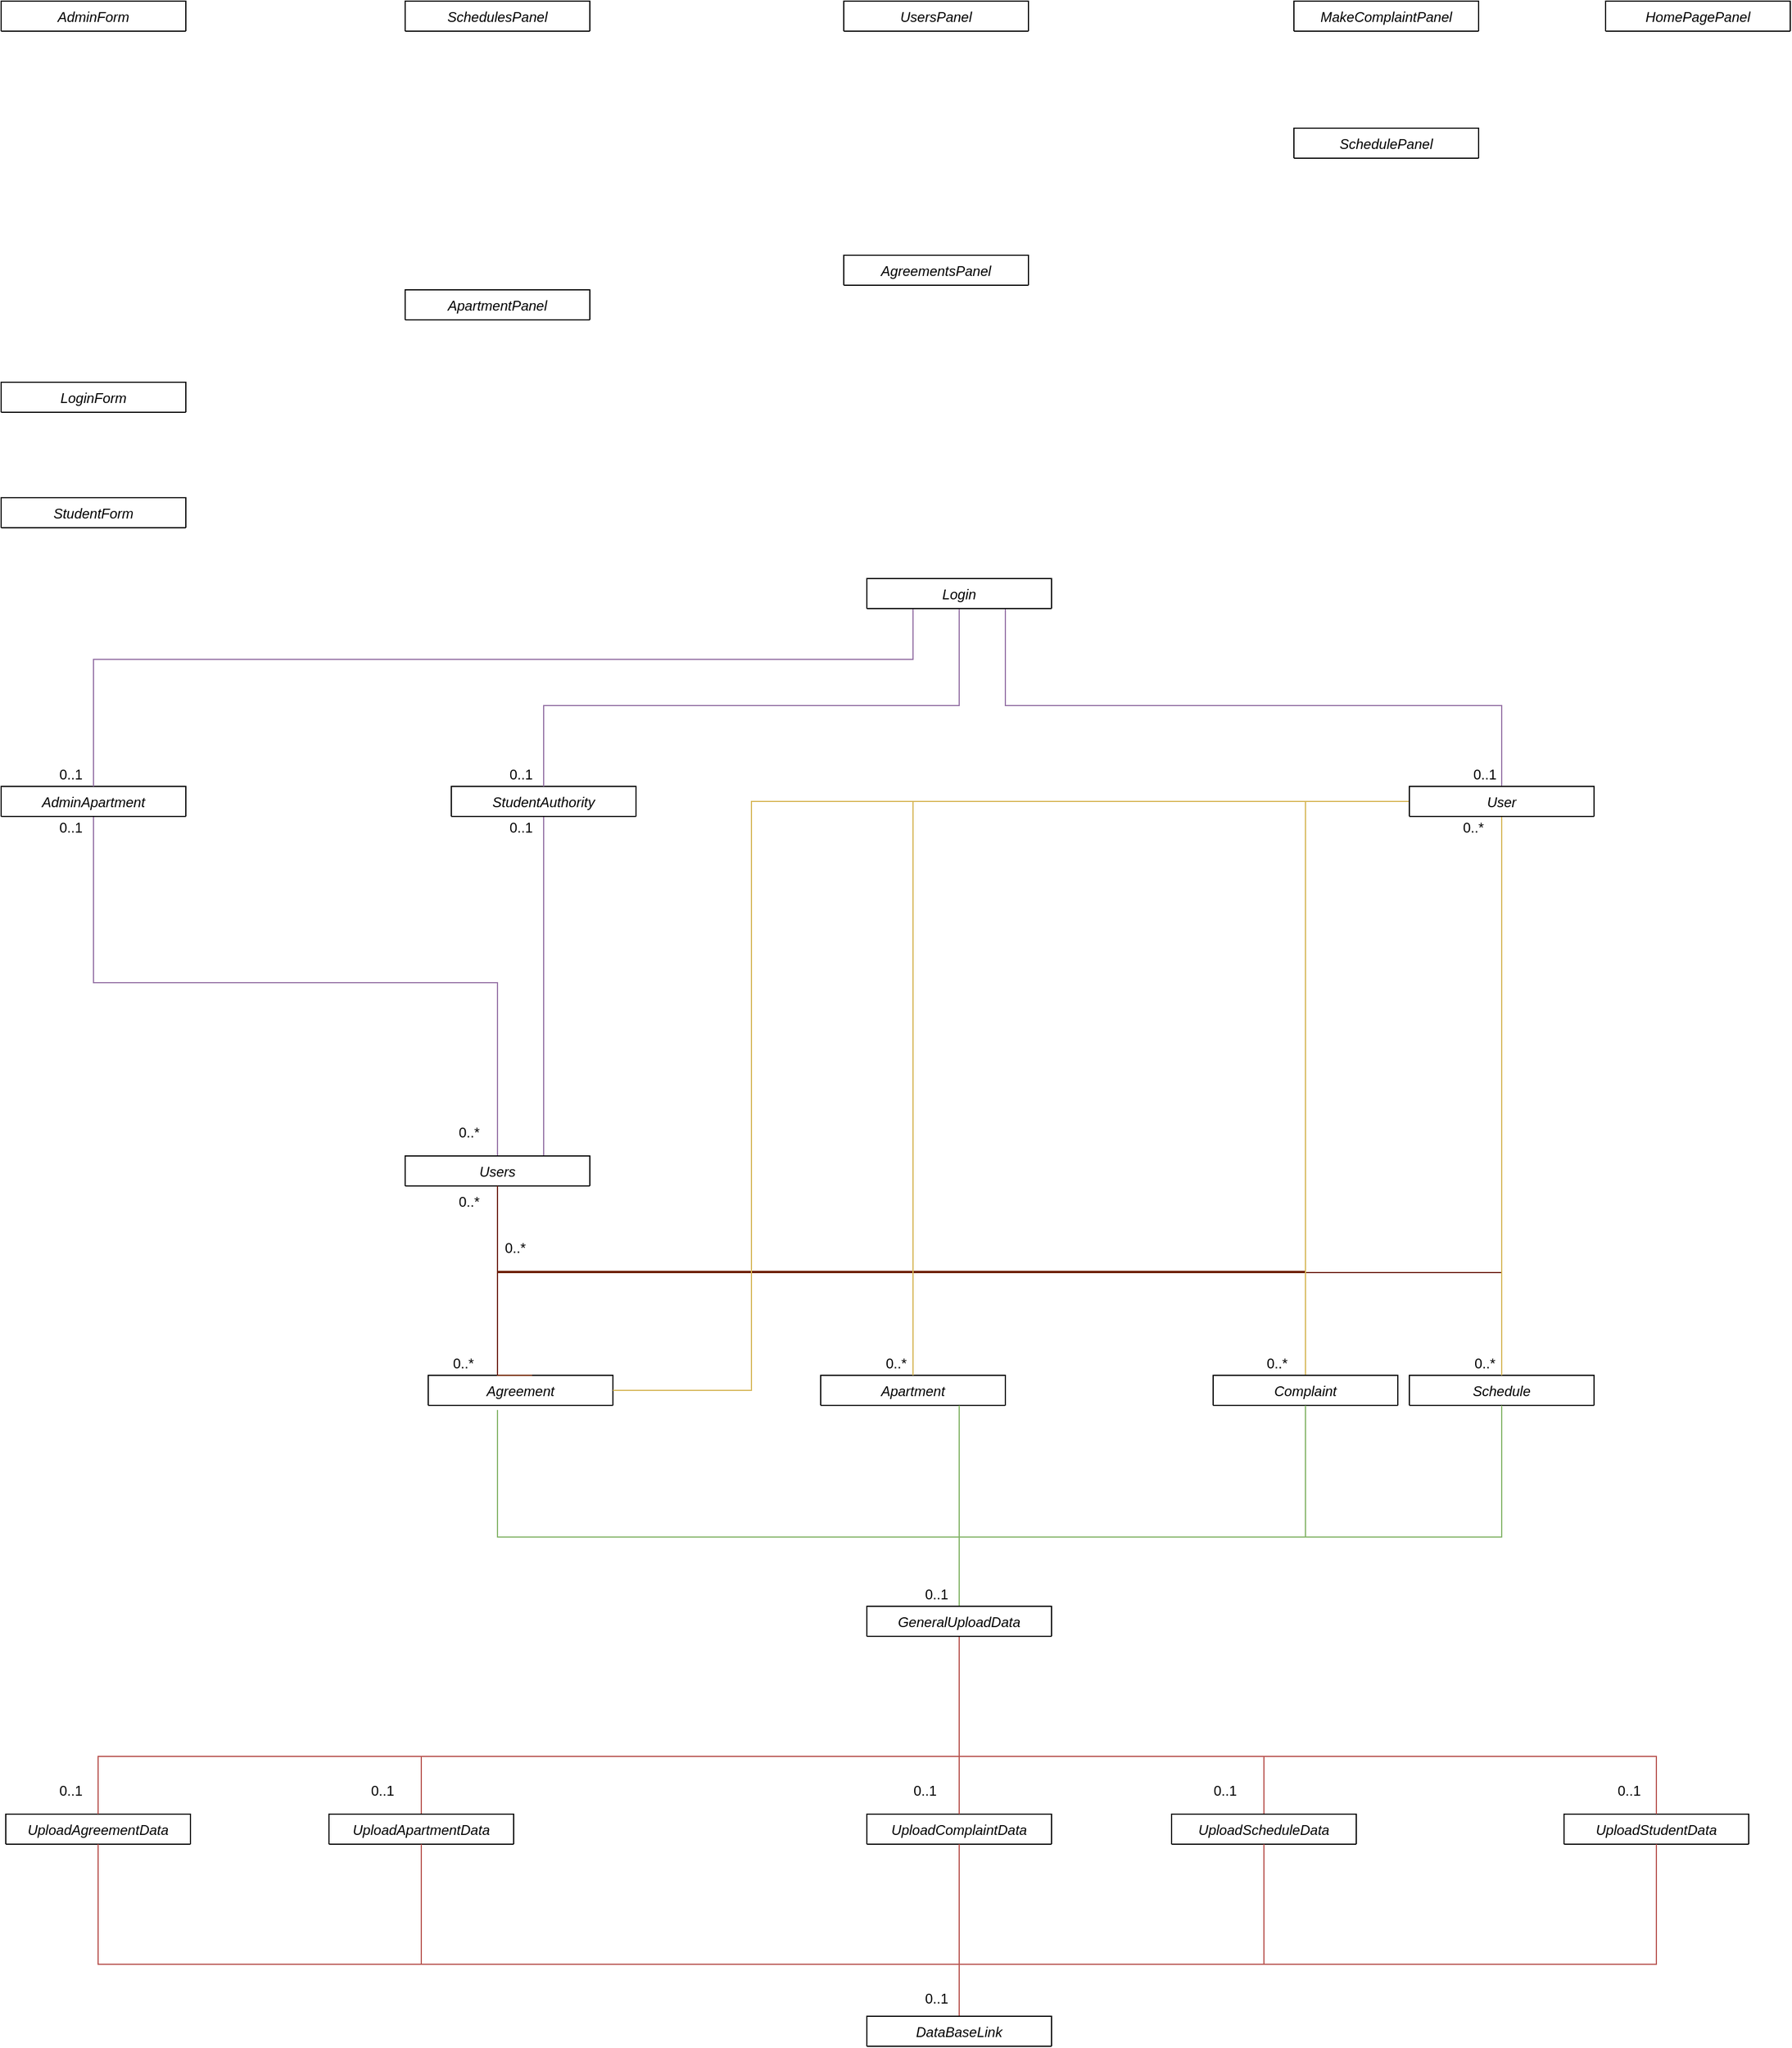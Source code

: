<mxfile version="16.1.0" type="device"><diagram id="C5RBs43oDa-KdzZeNtuy" name="Page-1"><mxGraphModel dx="2968" dy="3045" grid="1" gridSize="10" guides="1" tooltips="1" connect="1" arrows="1" fold="1" page="1" pageScale="1" pageWidth="827" pageHeight="1169" math="0" shadow="0"><root><mxCell id="WIyWlLk6GJQsqaUBKTNV-0"/><mxCell id="WIyWlLk6GJQsqaUBKTNV-1" parent="WIyWlLk6GJQsqaUBKTNV-0"/><mxCell id="nN9NmvRu0pRWm7PiLGnr-12" style="edgeStyle=orthogonalEdgeStyle;rounded=0;orthogonalLoop=1;jettySize=auto;html=1;entryX=0.25;entryY=0;entryDx=0;entryDy=0;endArrow=none;endFill=0;fillColor=#e1d5e7;strokeColor=#9673a6;" parent="WIyWlLk6GJQsqaUBKTNV-1" source="zkfFHV4jXpPFQw0GAbJ--0" target="xIGOi0fb2pdHxXkllL_7-12" edge="1"><mxGeometry relative="1" as="geometry"><Array as="points"><mxPoint x="80" y="-310"/><mxPoint x="430" y="-310"/></Array></mxGeometry></mxCell><mxCell id="zkfFHV4jXpPFQw0GAbJ--0" value="AdminApartment" style="swimlane;fontStyle=2;align=center;verticalAlign=top;childLayout=stackLayout;horizontal=1;startSize=26;horizontalStack=0;resizeParent=1;resizeLast=0;collapsible=1;marginBottom=0;rounded=0;shadow=0;strokeWidth=1;" parent="WIyWlLk6GJQsqaUBKTNV-1" vertex="1" collapsed="1"><mxGeometry y="-480" width="160" height="26" as="geometry"><mxRectangle y="-480" width="390" height="250" as="alternateBounds"/></mxGeometry></mxCell><mxCell id="zkfFHV4jXpPFQw0GAbJ--1" value="- apartments : UploadApartmentData&#10;+ AllApartments : List&lt;Apartment&gt;" style="text;align=left;verticalAlign=top;spacingLeft=4;spacingRight=4;overflow=hidden;rotatable=0;points=[[0,0.5],[1,0.5]];portConstraint=eastwest;" parent="zkfFHV4jXpPFQw0GAbJ--0" vertex="1"><mxGeometry y="26" width="390" height="34" as="geometry"/></mxCell><mxCell id="zkfFHV4jXpPFQw0GAbJ--4" value="" style="line;html=1;strokeWidth=1;align=left;verticalAlign=middle;spacingTop=-1;spacingLeft=3;spacingRight=3;rotatable=0;labelPosition=right;points=[];portConstraint=eastwest;" parent="zkfFHV4jXpPFQw0GAbJ--0" vertex="1"><mxGeometry y="60" width="390" height="10" as="geometry"/></mxCell><mxCell id="zkfFHV4jXpPFQw0GAbJ--5" value="+ AdminApartment()&#10;+ DeleteComplaint(Complaint) : void&#10;+ GetAllComplaints() : List&lt;Complaint&gt;&#10;+ GetComplaint(int) : Complaint&#10;+ GetApartment(int) : Apartment&#10;+ QuantityOfRooms(Apartment, List&lt;Users&gt;) : int&#10;+ AddApartmentData(string, double, string, string, int, int) : void&#10;+ UpdateApartmentData(int, string, double, string, string, int, int) : void&#10;+ DeleteApartmentData(int) : void&#10;- CheckQuantityOfApartment(int, int, List&lt;Users&gt;): bool&#10;+ AddApartmentIDstoComboBox(List&lt;Users&gt;) : List&lt;int&gt;&#10;+ ApartmentDatalnfo(int): List&lt;string&gt;" style="text;align=left;verticalAlign=top;spacingLeft=4;spacingRight=4;overflow=hidden;rotatable=0;points=[[0,0.5],[1,0.5]];portConstraint=eastwest;" parent="zkfFHV4jXpPFQw0GAbJ--0" vertex="1"><mxGeometry y="70" width="390" height="180" as="geometry"/></mxCell><mxCell id="nN9NmvRu0pRWm7PiLGnr-13" style="edgeStyle=orthogonalEdgeStyle;rounded=0;orthogonalLoop=1;jettySize=auto;html=1;exitX=0.5;exitY=1;exitDx=0;exitDy=0;entryX=0.75;entryY=0;entryDx=0;entryDy=0;endArrow=none;endFill=0;fillColor=#e1d5e7;strokeColor=#9673a6;" parent="WIyWlLk6GJQsqaUBKTNV-1" source="xIGOi0fb2pdHxXkllL_7-8" target="xIGOi0fb2pdHxXkllL_7-12" edge="1"><mxGeometry relative="1" as="geometry"/></mxCell><mxCell id="xIGOi0fb2pdHxXkllL_7-8" value="StudentAuthority" style="swimlane;fontStyle=2;align=center;verticalAlign=top;childLayout=stackLayout;horizontal=1;startSize=26;horizontalStack=0;resizeParent=1;resizeLast=0;collapsible=1;marginBottom=0;rounded=0;shadow=0;strokeWidth=1;" parent="WIyWlLk6GJQsqaUBKTNV-1" vertex="1" collapsed="1"><mxGeometry x="390" y="-480" width="160" height="26" as="geometry"><mxRectangle x="390" y="-480" width="310" height="320" as="alternateBounds"/></mxGeometry></mxCell><mxCell id="xIGOi0fb2pdHxXkllL_7-9" value="- randomPassword : string[]&#10;+ AllUsersData : List&lt;Users&gt;" style="text;align=left;verticalAlign=top;spacingLeft=4;spacingRight=4;overflow=hidden;rotatable=0;points=[[0,0.5],[1,0.5]];portConstraint=eastwest;" parent="xIGOi0fb2pdHxXkllL_7-8" vertex="1"><mxGeometry y="26" width="310" height="34" as="geometry"/></mxCell><mxCell id="xIGOi0fb2pdHxXkllL_7-10" value="" style="line;html=1;strokeWidth=1;align=left;verticalAlign=middle;spacingTop=-1;spacingLeft=3;spacingRight=3;rotatable=0;labelPosition=right;points=[];portConstraint=eastwest;" parent="xIGOi0fb2pdHxXkllL_7-8" vertex="1"><mxGeometry y="60" width="310" height="10" as="geometry"/></mxCell><mxCell id="xIGOi0fb2pdHxXkllL_7-11" value="+ StudentAuthority()&#10;+ CreateUser(string, string, int) : void &#10;+ UpdateUserData(int, string, string, int) : void&#10;- GetUser(int) : Users&#10;- DeleteUserScheuleAndAgreement(int) : void&#10;+ DeleteUserData (int) : void&#10;+ DeleteAgreement(int) : void &#10;+ CreateNewSchedule(int, int, string, string) : void&#10;+ UpdateScheduleData(int, int, int, string, string) : void&#10;+ DeleteScheduleData(int) : void&#10;+ ScheduleDatalnfo(int) : List&lt;string&gt;&#10;+ UsersSchedule() : DataTable&#10;+ UsersAgreement() : Data Table&#10;+ UsersWithApartment() : DataTable&#10;+ GeneratePassword (int) : string&#10;+ CheckForDuplicateEmails (string) : void&#10;+ GetAgreementInfo(int , int) : string" style="text;align=left;verticalAlign=top;spacingLeft=4;spacingRight=4;overflow=hidden;rotatable=0;points=[[0,0.5],[1,0.5]];portConstraint=eastwest;" parent="xIGOi0fb2pdHxXkllL_7-8" vertex="1"><mxGeometry y="70" width="310" height="250" as="geometry"/></mxCell><mxCell id="b0RH-kqoY4O9tVE4GunS-17" style="edgeStyle=orthogonalEdgeStyle;rounded=0;orthogonalLoop=1;jettySize=auto;html=1;endArrow=none;endFill=0;" edge="1" parent="WIyWlLk6GJQsqaUBKTNV-1" source="xIGOi0fb2pdHxXkllL_7-12" target="xIGOi0fb2pdHxXkllL_7-60"><mxGeometry relative="1" as="geometry"><Array as="points"><mxPoint x="430" y="-60"/><mxPoint x="790" y="-60"/></Array></mxGeometry></mxCell><mxCell id="b0RH-kqoY4O9tVE4GunS-18" style="edgeStyle=orthogonalEdgeStyle;rounded=0;orthogonalLoop=1;jettySize=auto;html=1;endArrow=none;endFill=0;fillColor=#a0522d;strokeColor=#6D1F00;" edge="1" parent="WIyWlLk6GJQsqaUBKTNV-1" source="xIGOi0fb2pdHxXkllL_7-12" target="nN9NmvRu0pRWm7PiLGnr-0"><mxGeometry relative="1" as="geometry"><Array as="points"><mxPoint x="430" y="-60"/><mxPoint x="1130" y="-60"/></Array></mxGeometry></mxCell><mxCell id="xIGOi0fb2pdHxXkllL_7-12" value="Users" style="swimlane;fontStyle=2;align=center;verticalAlign=top;childLayout=stackLayout;horizontal=1;startSize=26;horizontalStack=0;resizeParent=1;resizeLast=0;collapsible=1;marginBottom=0;rounded=0;shadow=0;strokeWidth=1;" parent="WIyWlLk6GJQsqaUBKTNV-1" vertex="1" collapsed="1"><mxGeometry x="350" y="-160" width="160" height="26" as="geometry"><mxRectangle x="390" y="-160" width="260" height="175" as="alternateBounds"/></mxGeometry></mxCell><mxCell id="xIGOi0fb2pdHxXkllL_7-13" value="+ ID : int&#10;+ UserEmail : string&#10;+ UserPassword : string UserApartmentID: int&#10;+ UserApartmentID : int&#10;+ UserApartment : Apartment&#10;+ UserSchedule : List&lt;Schedule&gt;&#10;+ UserAgreements: List&lt;Agreement&gt;" style="text;align=left;verticalAlign=top;spacingLeft=4;spacingRight=4;overflow=hidden;rotatable=0;points=[[0,0.5],[1,0.5]];portConstraint=eastwest;" parent="xIGOi0fb2pdHxXkllL_7-12" vertex="1"><mxGeometry y="26" width="160" height="104" as="geometry"/></mxCell><mxCell id="xIGOi0fb2pdHxXkllL_7-14" value="" style="line;html=1;strokeWidth=1;align=left;verticalAlign=middle;spacingTop=-1;spacingLeft=3;spacingRight=3;rotatable=0;labelPosition=right;points=[];portConstraint=eastwest;" parent="xIGOi0fb2pdHxXkllL_7-12" vertex="1"><mxGeometry y="130" width="160" height="10" as="geometry"/></mxCell><mxCell id="xIGOi0fb2pdHxXkllL_7-15" value="+ Users(int, string, string, int)&#10;+ UpdateUser(string, string, int) : void" style="text;align=left;verticalAlign=top;spacingLeft=4;spacingRight=4;overflow=hidden;rotatable=0;points=[[0,0.5],[1,0.5]];portConstraint=eastwest;" parent="xIGOi0fb2pdHxXkllL_7-12" vertex="1"><mxGeometry y="140" width="160" height="30" as="geometry"/></mxCell><mxCell id="b0RH-kqoY4O9tVE4GunS-49" value="0..1" style="text;html=1;align=center;verticalAlign=middle;resizable=0;points=[];autosize=1;strokeColor=none;fillColor=none;" vertex="1" parent="xIGOi0fb2pdHxXkllL_7-12"><mxGeometry y="170" width="160" height="20" as="geometry"/></mxCell><mxCell id="b0RH-kqoY4O9tVE4GunS-50" value="0..*" style="text;html=1;align=center;verticalAlign=middle;resizable=0;points=[];autosize=1;strokeColor=none;fillColor=none;" vertex="1" parent="xIGOi0fb2pdHxXkllL_7-12"><mxGeometry y="190" width="160" height="20" as="geometry"/></mxCell><mxCell id="xIGOi0fb2pdHxXkllL_7-16" value="UploadAgreementData" style="swimlane;fontStyle=2;align=center;verticalAlign=top;childLayout=stackLayout;horizontal=1;startSize=26;horizontalStack=0;resizeParent=1;resizeLast=0;collapsible=1;marginBottom=0;rounded=0;shadow=0;strokeWidth=1;" parent="WIyWlLk6GJQsqaUBKTNV-1" vertex="1" collapsed="1"><mxGeometry x="4" y="410" width="160" height="26" as="geometry"><mxRectangle x="4" y="410" width="280" height="150" as="alternateBounds"/></mxGeometry></mxCell><mxCell id="xIGOi0fb2pdHxXkllL_7-19" value="+ AgreementsFromUser(User) : List&lt;Agreement&gt;&#10;+ AgreementsForUser(User) : List&lt;Agreement&gt;&#10;+ GetAgreements(User) : List&lt;Agreement&gt;&#10;+ CreateAgreement(Agreement, User) : void&#10;+ ApproveAgreement(Agreement) : void&#10;+ DeleteAgreementData(Agreement) : void&#10;+ DeleteAgreementData(Apartment) : void&#10;+ UpdateUserApartmentToNull(Apartment) : void" style="text;align=left;verticalAlign=top;spacingLeft=4;spacingRight=4;overflow=hidden;rotatable=0;points=[[0,0.5],[1,0.5]];portConstraint=eastwest;" parent="xIGOi0fb2pdHxXkllL_7-16" vertex="1"><mxGeometry y="26" width="280" height="124" as="geometry"/></mxCell><mxCell id="nN9NmvRu0pRWm7PiLGnr-15" style="edgeStyle=orthogonalEdgeStyle;rounded=0;orthogonalLoop=1;jettySize=auto;html=1;entryX=0.25;entryY=1;entryDx=0;entryDy=0;endArrow=none;endFill=0;fillColor=#f8cecc;strokeColor=#b85450;" parent="WIyWlLk6GJQsqaUBKTNV-1" source="xIGOi0fb2pdHxXkllL_7-20" target="nN9NmvRu0pRWm7PiLGnr-5" edge="1"><mxGeometry relative="1" as="geometry"><Array as="points"><mxPoint x="364" y="360"/><mxPoint x="830" y="360"/><mxPoint x="830" y="256"/></Array></mxGeometry></mxCell><mxCell id="xIGOi0fb2pdHxXkllL_7-20" value="UploadApartmentData" style="swimlane;fontStyle=2;align=center;verticalAlign=top;childLayout=stackLayout;horizontal=1;startSize=26;horizontalStack=0;resizeParent=1;resizeLast=0;collapsible=1;marginBottom=0;rounded=0;shadow=0;strokeWidth=1;" parent="WIyWlLk6GJQsqaUBKTNV-1" vertex="1" collapsed="1"><mxGeometry x="284" y="410" width="160" height="26" as="geometry"><mxRectangle x="284" y="410" width="420" height="90" as="alternateBounds"/></mxGeometry></mxCell><mxCell id="xIGOi0fb2pdHxXkllL_7-21" value="+ UploadUserApartment(User) : Apartment&#10;+ UploadUserApartment(User) : Apartment&#10;+ AllApartments() : List&lt;Apartment&gt;&#10;+ ModifyUserApartment(string, int, string, double, string, string, int, int) : void" style="text;align=left;verticalAlign=top;spacingLeft=4;spacingRight=4;overflow=hidden;rotatable=0;points=[[0,0.5],[1,0.5]];portConstraint=eastwest;" parent="xIGOi0fb2pdHxXkllL_7-20" vertex="1"><mxGeometry y="26" width="420" height="64" as="geometry"/></mxCell><mxCell id="xIGOi0fb2pdHxXkllL_7-22" value="UploadComplaintData" style="swimlane;fontStyle=2;align=center;verticalAlign=top;childLayout=stackLayout;horizontal=1;startSize=26;horizontalStack=0;resizeParent=1;resizeLast=0;collapsible=1;marginBottom=0;rounded=0;shadow=0;strokeWidth=1;" parent="WIyWlLk6GJQsqaUBKTNV-1" vertex="1" collapsed="1"><mxGeometry x="750" y="410" width="160" height="26" as="geometry"><mxRectangle x="704" y="410" width="310" height="90" as="alternateBounds"/></mxGeometry></mxCell><mxCell id="xIGOi0fb2pdHxXkllL_7-23" value="+ SendComplaint(Complaint) : void&#10;+ GetApartmentComplaints(Apartment) : List&lt;complaint&gt;&#10;+ AllComplaints() : List&lt;Complaint&gt;&#10;+ DeleteComplainMessages(Complaint) : void" style="text;align=left;verticalAlign=top;spacingLeft=4;spacingRight=4;overflow=hidden;rotatable=0;points=[[0,0.5],[1,0.5]];portConstraint=eastwest;" parent="xIGOi0fb2pdHxXkllL_7-22" vertex="1"><mxGeometry y="26" width="160" height="54" as="geometry"/></mxCell><mxCell id="nN9NmvRu0pRWm7PiLGnr-17" style="edgeStyle=orthogonalEdgeStyle;rounded=0;orthogonalLoop=1;jettySize=auto;html=1;entryX=0.75;entryY=1;entryDx=0;entryDy=0;endArrow=none;endFill=0;fillColor=#f8cecc;strokeColor=#b85450;" parent="WIyWlLk6GJQsqaUBKTNV-1" source="xIGOi0fb2pdHxXkllL_7-24" target="nN9NmvRu0pRWm7PiLGnr-5" edge="1"><mxGeometry relative="1" as="geometry"><Array as="points"><mxPoint x="1094" y="360"/><mxPoint x="830" y="360"/><mxPoint x="830" y="256"/></Array></mxGeometry></mxCell><mxCell id="xIGOi0fb2pdHxXkllL_7-24" value="UploadScheduleData" style="swimlane;fontStyle=2;align=center;verticalAlign=top;childLayout=stackLayout;horizontal=1;startSize=26;horizontalStack=0;resizeParent=1;resizeLast=0;collapsible=1;marginBottom=0;rounded=0;shadow=0;strokeWidth=1;" parent="WIyWlLk6GJQsqaUBKTNV-1" vertex="1" collapsed="1"><mxGeometry x="1014" y="410" width="160" height="26" as="geometry"><mxRectangle x="1014" y="410" width="340" height="90" as="alternateBounds"/></mxGeometry></mxCell><mxCell id="xIGOi0fb2pdHxXkllL_7-25" value="+ SchedulesForUser(User) : List&lt;Schedule&gt;&#10;+ SchedulesForUser(Users) : List&lt;Schedule&gt;&#10;+ ModifyScheduleData(string, int, int, int, string, string) : void&#10;+ DeleteScheduleData(Apartment) : void" style="text;align=left;verticalAlign=top;spacingLeft=4;spacingRight=4;overflow=hidden;rotatable=0;points=[[0,0.5],[1,0.5]];portConstraint=eastwest;" parent="xIGOi0fb2pdHxXkllL_7-24" vertex="1"><mxGeometry y="26" width="340" height="64" as="geometry"/></mxCell><mxCell id="xIGOi0fb2pdHxXkllL_7-26" value="UploadStudentData" style="swimlane;fontStyle=2;align=center;verticalAlign=top;childLayout=stackLayout;horizontal=1;startSize=26;horizontalStack=0;resizeParent=1;resizeLast=0;collapsible=1;marginBottom=0;rounded=0;shadow=0;strokeWidth=1;" parent="WIyWlLk6GJQsqaUBKTNV-1" vertex="1" collapsed="1"><mxGeometry x="1354" y="410" width="160" height="26" as="geometry"><mxRectangle x="1354" y="410" width="300" height="90" as="alternateBounds"/></mxGeometry></mxCell><mxCell id="xIGOi0fb2pdHxXkllL_7-27" value="+ UsersInTheSameApartment(User) : List&lt;User&gt;&#10;+ AllUsers() : List&lt;Users&gt;&#10;+ UpdateUserApartmentToNull(Apartment) : void&#10;+ ModifyUsersData(string, int, string, string, int) : void" style="text;align=left;verticalAlign=top;spacingLeft=4;spacingRight=4;overflow=hidden;rotatable=0;points=[[0,0.5],[1,0.5]];portConstraint=eastwest;" parent="xIGOi0fb2pdHxXkllL_7-26" vertex="1"><mxGeometry y="26" width="300" height="64" as="geometry"/></mxCell><mxCell id="xIGOi0fb2pdHxXkllL_7-28" value="ApartmentPanel" style="swimlane;fontStyle=2;align=center;verticalAlign=top;childLayout=stackLayout;horizontal=1;startSize=26;horizontalStack=0;resizeParent=1;resizeLast=0;collapsible=1;marginBottom=0;rounded=0;shadow=0;strokeWidth=1;" parent="WIyWlLk6GJQsqaUBKTNV-1" vertex="1" collapsed="1"><mxGeometry x="350" y="-910" width="160" height="26" as="geometry"><mxRectangle x="350" y="-910" width="380" height="250" as="alternateBounds"/></mxGeometry></mxCell><mxCell id="xIGOi0fb2pdHxXkllL_7-29" value="- adminApartment : AdminApartment&#10;- studentAuthority: StudentAuthority" style="text;align=left;verticalAlign=top;spacingLeft=4;spacingRight=4;overflow=hidden;rotatable=0;points=[[0,0.5],[1,0.5]];portConstraint=eastwest;" parent="xIGOi0fb2pdHxXkllL_7-28" vertex="1"><mxGeometry y="26" width="380" height="34" as="geometry"/></mxCell><mxCell id="xIGOi0fb2pdHxXkllL_7-30" value="" style="line;html=1;strokeWidth=1;align=left;verticalAlign=middle;spacingTop=-1;spacingLeft=3;spacingRight=3;rotatable=0;labelPosition=right;points=[];portConstraint=eastwest;" parent="xIGOi0fb2pdHxXkllL_7-28" vertex="1"><mxGeometry y="60" width="380" height="10" as="geometry"/></mxCell><mxCell id="xIGOi0fb2pdHxXkllL_7-31" value="+ ApartmentsPanel(studentAuthority)&#10;+ CreateApBtn_Click(object, EventArgs) : void&#10;- GetIndex() : int&#10;- UpdateApartmentInfo() : void&#10;- UpdateApDataBtn_Click(object, EventArgs) : void&#10;- CreateApartmentBtn_Click(object, EventArgs) : void&#10;- AreYouSure() : void&#10;- UpdateApartmentBtn_Click(object, EventArgs) : void&#10;- DeleteApBtn_Click(object, EventArgs) : void&#10;- OnClick(object, EventArgs) : void&#10;- AllUsersInApartment(object, DataGridViewCellEventArgs) : void&#10;- DeleteAllInformationAboutApartment(Apartment) : void" style="text;align=left;verticalAlign=top;spacingLeft=4;spacingRight=4;overflow=hidden;rotatable=0;points=[[0,0.5],[1,0.5]];portConstraint=eastwest;" parent="xIGOi0fb2pdHxXkllL_7-28" vertex="1"><mxGeometry y="70" width="380" height="180" as="geometry"/></mxCell><mxCell id="xIGOi0fb2pdHxXkllL_7-32" value="SchedulesPanel" style="swimlane;fontStyle=2;align=center;verticalAlign=top;childLayout=stackLayout;horizontal=1;startSize=26;horizontalStack=0;resizeParent=1;resizeLast=0;collapsible=1;marginBottom=0;rounded=0;shadow=0;strokeWidth=1;" parent="WIyWlLk6GJQsqaUBKTNV-1" vertex="1" collapsed="1"><mxGeometry x="350" y="-1160" width="160" height="26" as="geometry"><mxRectangle x="350" y="-1160" width="380" height="250" as="alternateBounds"/></mxGeometry></mxCell><mxCell id="xIGOi0fb2pdHxXkllL_7-33" value="- adminApartment : AdminApartment&#10;- studentAuthority: StudentAuthority" style="text;align=left;verticalAlign=top;spacingLeft=4;spacingRight=4;overflow=hidden;rotatable=0;points=[[0,0.5],[1,0.5]];portConstraint=eastwest;" parent="xIGOi0fb2pdHxXkllL_7-32" vertex="1"><mxGeometry y="26" width="380" height="34" as="geometry"/></mxCell><mxCell id="xIGOi0fb2pdHxXkllL_7-34" value="" style="line;html=1;strokeWidth=1;align=left;verticalAlign=middle;spacingTop=-1;spacingLeft=3;spacingRight=3;rotatable=0;labelPosition=right;points=[];portConstraint=eastwest;" parent="xIGOi0fb2pdHxXkllL_7-32" vertex="1"><mxGeometry y="60" width="380" height="10" as="geometry"/></mxCell><mxCell id="xIGOi0fb2pdHxXkllL_7-35" value="+ SchedulesPanel(StudentAuthority)&#10;- GetIndex() : int&#10;- UpdateScheduleInfo() : void&#10;- AddApartmentIds() : void&#10;- CreateScheduleBtn_Click(object, EventArgs) : void&#10;- AddUserIds(object, EventArgs) : void&#10;- UpdateScheduleBtn_Click(object, EventArgs) : void&#10;- AddScheduleBtn_Click(object, EventArgs) : void&#10;- UpdateSchedule_Click(object, EventArgs) : void&#10;- DeleteScheduleBtn_Click(object, EventArgs) : void&#10;- OnClick(object, EventArgs) : void&#10;- ScheduleForUserInfo(object, DataGridViewCellEventArgs) : void" style="text;align=left;verticalAlign=top;spacingLeft=4;spacingRight=4;overflow=hidden;rotatable=0;points=[[0,0.5],[1,0.5]];portConstraint=eastwest;" parent="xIGOi0fb2pdHxXkllL_7-32" vertex="1"><mxGeometry y="70" width="380" height="180" as="geometry"/></mxCell><mxCell id="xIGOi0fb2pdHxXkllL_7-36" value="UsersPanel" style="swimlane;fontStyle=2;align=center;verticalAlign=top;childLayout=stackLayout;horizontal=1;startSize=26;horizontalStack=0;resizeParent=1;resizeLast=0;collapsible=1;marginBottom=0;rounded=0;shadow=0;strokeWidth=1;" parent="WIyWlLk6GJQsqaUBKTNV-1" vertex="1" collapsed="1"><mxGeometry x="730" y="-1160" width="160" height="26" as="geometry"><mxRectangle x="730" y="-1160" width="390" height="220" as="alternateBounds"/></mxGeometry></mxCell><mxCell id="xIGOi0fb2pdHxXkllL_7-37" value="- adminApartment : AdminApartment&#10;- studentAuthority: StudentAuthority" style="text;align=left;verticalAlign=top;spacingLeft=4;spacingRight=4;overflow=hidden;rotatable=0;points=[[0,0.5],[1,0.5]];portConstraint=eastwest;" parent="xIGOi0fb2pdHxXkllL_7-36" vertex="1"><mxGeometry y="26" width="390" height="34" as="geometry"/></mxCell><mxCell id="xIGOi0fb2pdHxXkllL_7-38" value="" style="line;html=1;strokeWidth=1;align=left;verticalAlign=middle;spacingTop=-1;spacingLeft=3;spacingRight=3;rotatable=0;labelPosition=right;points=[];portConstraint=eastwest;" parent="xIGOi0fb2pdHxXkllL_7-36" vertex="1"><mxGeometry y="60" width="390" height="10" as="geometry"/></mxCell><mxCell id="xIGOi0fb2pdHxXkllL_7-39" value="+ UsersPanel(StudentAuthority)&#10;- GetIndex() : int&#10;- CreateUserAddAvailableApartment() : void&#10;- CreateUserDataBtn_Click(object, EventArgs) : void&#10;- UpdateUserDataBtn_Click(object, EventArgs) : void&#10;- AdminSettings_Tick(object, EventArgs) : void&#10;- CreateUserBtn_Click(object, EventArgs) : void&#10;- UpdateUserBtn_Click(object, EventArgs) : void&#10;- DeleteUserDataBtn_Click(object, EventArgs) : void&#10;- ShowApartmentInfo2Click(object, DataGridViewCellEventArgs) : void" style="text;align=left;verticalAlign=top;spacingLeft=4;spacingRight=4;overflow=hidden;rotatable=0;points=[[0,0.5],[1,0.5]];portConstraint=eastwest;" parent="xIGOi0fb2pdHxXkllL_7-36" vertex="1"><mxGeometry y="70" width="390" height="150" as="geometry"/></mxCell><mxCell id="xIGOi0fb2pdHxXkllL_7-40" value="AgreementsPanel" style="swimlane;fontStyle=2;align=center;verticalAlign=top;childLayout=stackLayout;horizontal=1;startSize=26;horizontalStack=0;resizeParent=1;resizeLast=0;collapsible=1;marginBottom=0;rounded=0;shadow=0;strokeWidth=1;" parent="WIyWlLk6GJQsqaUBKTNV-1" vertex="1" collapsed="1"><mxGeometry x="730" y="-940" width="160" height="26" as="geometry"><mxRectangle x="730" y="-940" width="290" height="250" as="alternateBounds"/></mxGeometry></mxCell><mxCell id="xIGOi0fb2pdHxXkllL_7-41" value="- user : User" style="text;align=left;verticalAlign=top;spacingLeft=4;spacingRight=4;overflow=hidden;rotatable=0;points=[[0,0.5],[1,0.5]];portConstraint=eastwest;" parent="xIGOi0fb2pdHxXkllL_7-40" vertex="1"><mxGeometry y="26" width="290" height="14" as="geometry"/></mxCell><mxCell id="xIGOi0fb2pdHxXkllL_7-42" value="" style="line;html=1;strokeWidth=1;align=left;verticalAlign=middle;spacingTop=-1;spacingLeft=3;spacingRight=3;rotatable=0;labelPosition=right;points=[];portConstraint=eastwest;" parent="xIGOi0fb2pdHxXkllL_7-40" vertex="1"><mxGeometry y="40" width="290" height="10" as="geometry"/></mxCell><mxCell id="xIGOi0fb2pdHxXkllL_7-43" value="+ AgreementsPanel(User)&#10;- ShowCreateAgreement(bool) : void&#10;- ShowApproveDontApprove(bool) : void&#10;- CreateAgrBtn_Click(object, EventArgs) : void&#10;- ShowAgreementsUserMade() : void&#10;- ShowAgreementsForUser() : void&#10;- AgrUserMadeBtn_Click(object, EventArgs) : void&#10;- AgrForUserBtn_Click(object, EventArgs) : void&#10;- SendAgreement_Click(object, EventArgs) : void&#10;- GetIndex() : int&#10;- CheckDataTableProcess() : bool&#10;- IApproveBtn_Click(object, EventArgs) : void&#10;- IDontApproveBtn_Click(object, EventArgs) : void" style="text;align=left;verticalAlign=top;spacingLeft=4;spacingRight=4;overflow=hidden;rotatable=0;points=[[0,0.5],[1,0.5]];portConstraint=eastwest;" parent="xIGOi0fb2pdHxXkllL_7-40" vertex="1"><mxGeometry y="50" width="290" height="190" as="geometry"/></mxCell><mxCell id="xIGOi0fb2pdHxXkllL_7-44" value="HomePagePanel" style="swimlane;fontStyle=2;align=center;verticalAlign=top;childLayout=stackLayout;horizontal=1;startSize=26;horizontalStack=0;resizeParent=1;resizeLast=0;collapsible=1;marginBottom=0;rounded=0;shadow=0;strokeWidth=1;" parent="WIyWlLk6GJQsqaUBKTNV-1" vertex="1" collapsed="1"><mxGeometry x="1390" y="-1160" width="160" height="26" as="geometry"><mxRectangle x="1390" y="-1160" width="150" height="90" as="alternateBounds"/></mxGeometry></mxCell><mxCell id="xIGOi0fb2pdHxXkllL_7-45" value="- user : User" style="text;align=left;verticalAlign=top;spacingLeft=4;spacingRight=4;overflow=hidden;rotatable=0;points=[[0,0.5],[1,0.5]];portConstraint=eastwest;" parent="xIGOi0fb2pdHxXkllL_7-44" vertex="1"><mxGeometry y="26" width="150" height="24" as="geometry"/></mxCell><mxCell id="xIGOi0fb2pdHxXkllL_7-46" value="" style="line;html=1;strokeWidth=1;align=left;verticalAlign=middle;spacingTop=-1;spacingLeft=3;spacingRight=3;rotatable=0;labelPosition=right;points=[];portConstraint=eastwest;" parent="xIGOi0fb2pdHxXkllL_7-44" vertex="1"><mxGeometry y="50" width="150" height="10" as="geometry"/></mxCell><mxCell id="xIGOi0fb2pdHxXkllL_7-47" value="+ HomePagePanel(User)" style="text;align=left;verticalAlign=top;spacingLeft=4;spacingRight=4;overflow=hidden;rotatable=0;points=[[0,0.5],[1,0.5]];portConstraint=eastwest;" parent="xIGOi0fb2pdHxXkllL_7-44" vertex="1"><mxGeometry y="60" width="150" height="30" as="geometry"/></mxCell><mxCell id="xIGOi0fb2pdHxXkllL_7-48" value="MakeComplaintPanel" style="swimlane;fontStyle=2;align=center;verticalAlign=top;childLayout=stackLayout;horizontal=1;startSize=26;horizontalStack=0;resizeParent=1;resizeLast=0;collapsible=1;marginBottom=0;rounded=0;shadow=0;strokeWidth=1;" parent="WIyWlLk6GJQsqaUBKTNV-1" vertex="1" collapsed="1"><mxGeometry x="1120" y="-1160" width="160" height="26" as="geometry"><mxRectangle x="1120" y="-1160" width="270" height="110" as="alternateBounds"/></mxGeometry></mxCell><mxCell id="xIGOi0fb2pdHxXkllL_7-49" value="- user : User" style="text;align=left;verticalAlign=top;spacingLeft=4;spacingRight=4;overflow=hidden;rotatable=0;points=[[0,0.5],[1,0.5]];portConstraint=eastwest;" parent="xIGOi0fb2pdHxXkllL_7-48" vertex="1"><mxGeometry y="26" width="270" height="24" as="geometry"/></mxCell><mxCell id="xIGOi0fb2pdHxXkllL_7-50" value="" style="line;html=1;strokeWidth=1;align=left;verticalAlign=middle;spacingTop=-1;spacingLeft=3;spacingRight=3;rotatable=0;labelPosition=right;points=[];portConstraint=eastwest;" parent="xIGOi0fb2pdHxXkllL_7-48" vertex="1"><mxGeometry y="50" width="270" height="10" as="geometry"/></mxCell><mxCell id="xIGOi0fb2pdHxXkllL_7-51" value="+ MakeComplaintPanel(User)&#10;- UpdateLabels(object, EventArgs) : void&#10;- SendComplaint_Click(object, EventArgs) : void" style="text;align=left;verticalAlign=top;spacingLeft=4;spacingRight=4;overflow=hidden;rotatable=0;points=[[0,0.5],[1,0.5]];portConstraint=eastwest;" parent="xIGOi0fb2pdHxXkllL_7-48" vertex="1"><mxGeometry y="60" width="270" height="50" as="geometry"/></mxCell><mxCell id="xIGOi0fb2pdHxXkllL_7-52" value="SchedulePanel" style="swimlane;fontStyle=2;align=center;verticalAlign=top;childLayout=stackLayout;horizontal=1;startSize=26;horizontalStack=0;resizeParent=1;resizeLast=0;collapsible=1;marginBottom=0;rounded=0;shadow=0;strokeWidth=1;" parent="WIyWlLk6GJQsqaUBKTNV-1" vertex="1" collapsed="1"><mxGeometry x="1120" y="-1050" width="160" height="26" as="geometry"><mxRectangle x="1120" y="-1050" width="270" height="220" as="alternateBounds"/></mxGeometry></mxCell><mxCell id="xIGOi0fb2pdHxXkllL_7-53" value="- user : User&#10;- scheduleMessages : String[]" style="text;align=left;verticalAlign=top;spacingLeft=4;spacingRight=4;overflow=hidden;rotatable=0;points=[[0,0.5],[1,0.5]];portConstraint=eastwest;" parent="xIGOi0fb2pdHxXkllL_7-52" vertex="1"><mxGeometry y="26" width="270" height="34" as="geometry"/></mxCell><mxCell id="xIGOi0fb2pdHxXkllL_7-54" value="" style="line;html=1;strokeWidth=1;align=left;verticalAlign=middle;spacingTop=-1;spacingLeft=3;spacingRight=3;rotatable=0;labelPosition=right;points=[];portConstraint=eastwest;" parent="xIGOi0fb2pdHxXkllL_7-52" vertex="1"><mxGeometry y="60" width="270" height="10" as="geometry"/></mxCell><mxCell id="xIGOi0fb2pdHxXkllL_7-55" value="+ SchedulePanel(User)&#10;- Message(string, string) : void&#10;- SetSchedule(): void&#10;- MondayBtn_Click(object, EventArgs) : void&#10;- TuesdayBtn_Click(object, EventArgs) : void&#10;- WednesdayBtn_Click(object, EventArgs) : void&#10;- ThursdayBtn_Click(object, EventArgs) : void&#10;- FridayBtn_Click(object, EventArgs) : void&#10;- SaturdayBtn_Click(object, EventArgs) : void&#10;- SundayBtn_Click(object, EventArgs) : void" style="text;align=left;verticalAlign=top;spacingLeft=4;spacingRight=4;overflow=hidden;rotatable=0;points=[[0,0.5],[1,0.5]];portConstraint=eastwest;" parent="xIGOi0fb2pdHxXkllL_7-52" vertex="1"><mxGeometry y="70" width="270" height="150" as="geometry"/></mxCell><mxCell id="xIGOi0fb2pdHxXkllL_7-56" value="Agreement" style="swimlane;fontStyle=2;align=center;verticalAlign=top;childLayout=stackLayout;horizontal=1;startSize=26;horizontalStack=0;resizeParent=1;resizeLast=0;collapsible=1;marginBottom=0;rounded=0;shadow=0;strokeWidth=1;" parent="WIyWlLk6GJQsqaUBKTNV-1" vertex="1" collapsed="1"><mxGeometry x="370" y="30" width="160" height="26" as="geometry"><mxRectangle y="15" width="340" height="200" as="alternateBounds"/></mxGeometry></mxCell><mxCell id="xIGOi0fb2pdHxXkllL_7-57" value="+ ID : int&#10;+ CreatedUserID : string&#10;+ ApartmentID : int&#10;+ AgreementForUserID : string&#10;+ AgreementText : string&#10;+ Process : string&#10;+ StartDate : string&#10;+ EndDate : string" style="text;align=left;verticalAlign=top;spacingLeft=4;spacingRight=4;overflow=hidden;rotatable=0;points=[[0,0.5],[1,0.5]];portConstraint=eastwest;" parent="xIGOi0fb2pdHxXkllL_7-56" vertex="1"><mxGeometry y="26" width="160" height="124" as="geometry"/></mxCell><mxCell id="xIGOi0fb2pdHxXkllL_7-58" value="" style="line;html=1;strokeWidth=1;align=left;verticalAlign=middle;spacingTop=-1;spacingLeft=3;spacingRight=3;rotatable=0;labelPosition=right;points=[];portConstraint=eastwest;" parent="xIGOi0fb2pdHxXkllL_7-56" vertex="1"><mxGeometry y="150" width="160" height="10" as="geometry"/></mxCell><mxCell id="xIGOi0fb2pdHxXkllL_7-59" value="+ Agreement(int, string, string, string, string, string)&#10;+ Agreement(int, string, int, string, string, string, string, string)" style="text;align=left;verticalAlign=top;spacingLeft=4;spacingRight=4;overflow=hidden;rotatable=0;points=[[0,0.5],[1,0.5]];portConstraint=eastwest;" parent="xIGOi0fb2pdHxXkllL_7-56" vertex="1"><mxGeometry y="160" width="160" height="40" as="geometry"/></mxCell><mxCell id="b0RH-kqoY4O9tVE4GunS-3" style="edgeStyle=orthogonalEdgeStyle;rounded=0;orthogonalLoop=1;jettySize=auto;html=1;endArrow=none;endFill=0;fillColor=#a0522d;strokeColor=#6D1F00;" edge="1" parent="WIyWlLk6GJQsqaUBKTNV-1" target="xIGOi0fb2pdHxXkllL_7-12"><mxGeometry relative="1" as="geometry"><mxPoint x="470" y="-130" as="targetPoint"/><mxPoint x="460" y="30" as="sourcePoint"/><Array as="points"><mxPoint x="459" y="30"/><mxPoint x="460" y="30"/></Array></mxGeometry></mxCell><mxCell id="xIGOi0fb2pdHxXkllL_7-60" value="Apartment" style="swimlane;fontStyle=2;align=center;verticalAlign=top;childLayout=stackLayout;horizontal=1;startSize=26;horizontalStack=0;resizeParent=1;resizeLast=0;collapsible=1;marginBottom=0;rounded=0;shadow=0;strokeWidth=1;" parent="WIyWlLk6GJQsqaUBKTNV-1" vertex="1" collapsed="1"><mxGeometry x="710" y="30" width="160" height="26" as="geometry"><mxRectangle x="340" y="15" width="340" height="190" as="alternateBounds"/></mxGeometry></mxCell><mxCell id="xIGOi0fb2pdHxXkllL_7-61" value="+ ID : int&#10;+ Address : string&#10;+ Price : double&#10;+ PropertyType : string&#10;+ Interior : string Bedrooms : int&#10;+ RoomsInApartment : int&#10;+ ApartmentComplaints : List&lt;Complaint&gt;" style="text;align=left;verticalAlign=top;spacingLeft=4;spacingRight=4;overflow=hidden;rotatable=0;points=[[0,0.5],[1,0.5]];portConstraint=eastwest;" parent="xIGOi0fb2pdHxXkllL_7-60" vertex="1"><mxGeometry y="26" width="160" height="104" as="geometry"/></mxCell><mxCell id="xIGOi0fb2pdHxXkllL_7-62" value="" style="line;html=1;strokeWidth=1;align=left;verticalAlign=middle;spacingTop=-1;spacingLeft=3;spacingRight=3;rotatable=0;labelPosition=right;points=[];portConstraint=eastwest;" parent="xIGOi0fb2pdHxXkllL_7-60" vertex="1"><mxGeometry y="130" width="160" height="10" as="geometry"/></mxCell><mxCell id="xIGOi0fb2pdHxXkllL_7-63" value="+ Apartment(int, string, double, string, string, int, int)&#10;+ DeleteComplaintData(int) : void&#10;+ UpdateApartment(string, double, string, string, int, int) : void" style="text;align=left;verticalAlign=top;spacingLeft=4;spacingRight=4;overflow=hidden;rotatable=0;points=[[0,0.5],[1,0.5]];portConstraint=eastwest;" parent="xIGOi0fb2pdHxXkllL_7-60" vertex="1"><mxGeometry y="140" width="160" height="50" as="geometry"/></mxCell><mxCell id="nN9NmvRu0pRWm7PiLGnr-19" style="edgeStyle=orthogonalEdgeStyle;rounded=0;orthogonalLoop=1;jettySize=auto;html=1;entryX=0.5;entryY=1;entryDx=0;entryDy=0;endArrow=none;endFill=0;fillColor=#f8cecc;strokeColor=#b85450;" parent="WIyWlLk6GJQsqaUBKTNV-1" source="xIGOi0fb2pdHxXkllL_7-72" target="xIGOi0fb2pdHxXkllL_7-22" edge="1"><mxGeometry relative="1" as="geometry"/></mxCell><mxCell id="nN9NmvRu0pRWm7PiLGnr-20" style="edgeStyle=orthogonalEdgeStyle;rounded=0;orthogonalLoop=1;jettySize=auto;html=1;entryX=0.5;entryY=1;entryDx=0;entryDy=0;endArrow=none;endFill=0;fillColor=#f8cecc;strokeColor=#b85450;" parent="WIyWlLk6GJQsqaUBKTNV-1" source="xIGOi0fb2pdHxXkllL_7-72" target="xIGOi0fb2pdHxXkllL_7-16" edge="1"><mxGeometry relative="1" as="geometry"><Array as="points"><mxPoint x="830" y="540"/><mxPoint x="84" y="540"/></Array></mxGeometry></mxCell><mxCell id="nN9NmvRu0pRWm7PiLGnr-21" style="edgeStyle=orthogonalEdgeStyle;rounded=0;orthogonalLoop=1;jettySize=auto;html=1;exitX=0.25;exitY=0;exitDx=0;exitDy=0;entryX=0.5;entryY=1;entryDx=0;entryDy=0;endArrow=none;endFill=0;fillColor=#f8cecc;strokeColor=#b85450;" parent="WIyWlLk6GJQsqaUBKTNV-1" source="xIGOi0fb2pdHxXkllL_7-72" target="xIGOi0fb2pdHxXkllL_7-20" edge="1"><mxGeometry relative="1" as="geometry"><Array as="points"><mxPoint x="830" y="585"/><mxPoint x="830" y="540"/><mxPoint x="364" y="540"/></Array></mxGeometry></mxCell><mxCell id="nN9NmvRu0pRWm7PiLGnr-22" style="edgeStyle=orthogonalEdgeStyle;rounded=0;orthogonalLoop=1;jettySize=auto;html=1;exitX=0.75;exitY=0;exitDx=0;exitDy=0;entryX=0.5;entryY=1;entryDx=0;entryDy=0;endArrow=none;endFill=0;fillColor=#f8cecc;strokeColor=#b85450;" parent="WIyWlLk6GJQsqaUBKTNV-1" source="xIGOi0fb2pdHxXkllL_7-72" target="xIGOi0fb2pdHxXkllL_7-24" edge="1"><mxGeometry relative="1" as="geometry"><Array as="points"><mxPoint x="830" y="585"/><mxPoint x="830" y="540"/><mxPoint x="1094" y="540"/></Array></mxGeometry></mxCell><mxCell id="b0RH-kqoY4O9tVE4GunS-38" style="edgeStyle=orthogonalEdgeStyle;rounded=0;orthogonalLoop=1;jettySize=auto;html=1;entryX=0.5;entryY=1;entryDx=0;entryDy=0;endArrow=none;endFill=0;fillColor=#f8cecc;strokeColor=#b85450;" edge="1" parent="WIyWlLk6GJQsqaUBKTNV-1" source="xIGOi0fb2pdHxXkllL_7-72" target="xIGOi0fb2pdHxXkllL_7-26"><mxGeometry relative="1" as="geometry"><Array as="points"><mxPoint x="830" y="540"/><mxPoint x="1434" y="540"/></Array></mxGeometry></mxCell><mxCell id="xIGOi0fb2pdHxXkllL_7-72" value="DataBaseLink" style="swimlane;fontStyle=2;align=center;verticalAlign=top;childLayout=stackLayout;horizontal=1;startSize=26;horizontalStack=0;resizeParent=1;resizeLast=0;collapsible=1;marginBottom=0;rounded=0;shadow=0;strokeWidth=1;" parent="WIyWlLk6GJQsqaUBKTNV-1" vertex="1" collapsed="1"><mxGeometry x="750" y="585" width="160" height="26" as="geometry"><mxRectangle x="770" y="580" width="120" height="60" as="alternateBounds"/></mxGeometry></mxCell><mxCell id="xIGOi0fb2pdHxXkllL_7-75" value="+ getLink() : string" style="text;align=left;verticalAlign=top;spacingLeft=4;spacingRight=4;overflow=hidden;rotatable=0;points=[[0,0.5],[1,0.5]];portConstraint=eastwest;" parent="xIGOi0fb2pdHxXkllL_7-72" vertex="1"><mxGeometry y="26" width="120" height="30" as="geometry"/></mxCell><mxCell id="nN9NmvRu0pRWm7PiLGnr-9" style="edgeStyle=orthogonalEdgeStyle;rounded=0;orthogonalLoop=1;jettySize=auto;html=1;entryX=0.5;entryY=0;entryDx=0;entryDy=0;endArrow=none;endFill=0;exitX=0.25;exitY=1;exitDx=0;exitDy=0;fillColor=#e1d5e7;strokeColor=#9673a6;" parent="WIyWlLk6GJQsqaUBKTNV-1" source="xIGOi0fb2pdHxXkllL_7-76" target="zkfFHV4jXpPFQw0GAbJ--0" edge="1"><mxGeometry relative="1" as="geometry"><Array as="points"><mxPoint x="790" y="-590"/><mxPoint x="80" y="-590"/></Array></mxGeometry></mxCell><mxCell id="nN9NmvRu0pRWm7PiLGnr-10" style="edgeStyle=orthogonalEdgeStyle;rounded=0;orthogonalLoop=1;jettySize=auto;html=1;entryX=0.5;entryY=0;entryDx=0;entryDy=0;endArrow=none;endFill=0;fillColor=#e1d5e7;strokeColor=#9673a6;" parent="WIyWlLk6GJQsqaUBKTNV-1" source="xIGOi0fb2pdHxXkllL_7-76" target="xIGOi0fb2pdHxXkllL_7-8" edge="1"><mxGeometry relative="1" as="geometry"><Array as="points"><mxPoint x="830" y="-550"/><mxPoint x="470" y="-550"/></Array></mxGeometry></mxCell><mxCell id="nN9NmvRu0pRWm7PiLGnr-11" style="edgeStyle=orthogonalEdgeStyle;rounded=0;orthogonalLoop=1;jettySize=auto;html=1;exitX=0.75;exitY=1;exitDx=0;exitDy=0;entryX=0.5;entryY=0;entryDx=0;entryDy=0;endArrow=none;endFill=0;fillColor=#e1d5e7;strokeColor=#9673a6;" parent="WIyWlLk6GJQsqaUBKTNV-1" source="xIGOi0fb2pdHxXkllL_7-76" target="xIGOi0fb2pdHxXkllL_7-84" edge="1"><mxGeometry relative="1" as="geometry"><Array as="points"><mxPoint x="870" y="-550"/><mxPoint x="1300" y="-550"/></Array></mxGeometry></mxCell><mxCell id="xIGOi0fb2pdHxXkllL_7-76" value="Login" style="swimlane;fontStyle=2;align=center;verticalAlign=top;childLayout=stackLayout;horizontal=1;startSize=26;horizontalStack=0;resizeParent=1;resizeLast=0;collapsible=1;marginBottom=0;rounded=0;shadow=0;strokeWidth=1;" parent="WIyWlLk6GJQsqaUBKTNV-1" vertex="1" collapsed="1"><mxGeometry x="750" y="-660" width="160" height="26" as="geometry"><mxRectangle x="750" y="-660" width="220" height="170" as="alternateBounds"/></mxGeometry></mxCell><mxCell id="xIGOi0fb2pdHxXkllL_7-77" value="- name : string&#10;- password: string&#10;- adminU : string&#10;- adminP: string" style="text;align=left;verticalAlign=top;spacingLeft=4;spacingRight=4;overflow=hidden;rotatable=0;points=[[0,0.5],[1,0.5]];portConstraint=eastwest;" parent="xIGOi0fb2pdHxXkllL_7-76" vertex="1"><mxGeometry y="26" width="220" height="64" as="geometry"/></mxCell><mxCell id="xIGOi0fb2pdHxXkllL_7-78" value="" style="line;html=1;strokeWidth=1;align=left;verticalAlign=middle;spacingTop=-1;spacingLeft=3;spacingRight=3;rotatable=0;labelPosition=right;points=[];portConstraint=eastwest;" parent="xIGOi0fb2pdHxXkllL_7-76" vertex="1"><mxGeometry y="90" width="220" height="10" as="geometry"/></mxCell><mxCell id="xIGOi0fb2pdHxXkllL_7-79" value="- CheckLogInAdmin(string, string): bool&#10;- CheckLogInUser(string, string): bool&#10;+ SetData(string, string): bool&#10;- CheckData(): bool" style="text;align=left;verticalAlign=top;spacingLeft=4;spacingRight=4;overflow=hidden;rotatable=0;points=[[0,0.5],[1,0.5]];portConstraint=eastwest;" parent="xIGOi0fb2pdHxXkllL_7-76" vertex="1"><mxGeometry y="100" width="220" height="70" as="geometry"/></mxCell><mxCell id="b0RH-kqoY4O9tVE4GunS-5" style="edgeStyle=orthogonalEdgeStyle;rounded=0;orthogonalLoop=1;jettySize=auto;html=1;exitX=0.5;exitY=0;exitDx=0;exitDy=0;endArrow=none;endFill=0;fillColor=#a0522d;strokeColor=#6D1F00;" edge="1" parent="WIyWlLk6GJQsqaUBKTNV-1" source="xIGOi0fb2pdHxXkllL_7-80" target="xIGOi0fb2pdHxXkllL_7-12"><mxGeometry relative="1" as="geometry"><mxPoint x="530" y="-130" as="targetPoint"/><Array as="points"><mxPoint x="1300" y="-59"/><mxPoint x="430" y="-59"/></Array></mxGeometry></mxCell><mxCell id="xIGOi0fb2pdHxXkllL_7-80" value="Schedule" style="swimlane;fontStyle=2;align=center;verticalAlign=top;childLayout=stackLayout;horizontal=1;startSize=26;horizontalStack=0;resizeParent=1;resizeLast=0;collapsible=1;marginBottom=0;rounded=0;shadow=0;strokeWidth=1;" parent="WIyWlLk6GJQsqaUBKTNV-1" vertex="1" collapsed="1"><mxGeometry x="1220" y="30" width="160" height="26" as="geometry"><mxRectangle x="850" y="15" width="220" height="160" as="alternateBounds"/></mxGeometry></mxCell><mxCell id="xIGOi0fb2pdHxXkllL_7-81" value="+ ID: int&#10;+ ApartmentID: int&#10;+ UserID : int&#10;+ Day: string&#10;+ Job: string" style="text;align=left;verticalAlign=top;spacingLeft=4;spacingRight=4;overflow=hidden;rotatable=0;points=[[0,0.5],[1,0.5]];portConstraint=eastwest;" parent="xIGOi0fb2pdHxXkllL_7-80" vertex="1"><mxGeometry y="26" width="160" height="84" as="geometry"/></mxCell><mxCell id="xIGOi0fb2pdHxXkllL_7-82" value="" style="line;html=1;strokeWidth=1;align=left;verticalAlign=middle;spacingTop=-1;spacingLeft=3;spacingRight=3;rotatable=0;labelPosition=right;points=[];portConstraint=eastwest;" parent="xIGOi0fb2pdHxXkllL_7-80" vertex="1"><mxGeometry y="110" width="160" height="10" as="geometry"/></mxCell><mxCell id="xIGOi0fb2pdHxXkllL_7-83" value="+ Schedule(int, int, int, string, string)&#10;+ UpdateSchedule(string, string) : void" style="text;align=left;verticalAlign=top;spacingLeft=4;spacingRight=4;overflow=hidden;rotatable=0;points=[[0,0.5],[1,0.5]];portConstraint=eastwest;" parent="xIGOi0fb2pdHxXkllL_7-80" vertex="1"><mxGeometry y="120" width="160" height="40" as="geometry"/></mxCell><mxCell id="b0RH-kqoY4O9tVE4GunS-12" style="edgeStyle=orthogonalEdgeStyle;rounded=0;orthogonalLoop=1;jettySize=auto;html=1;endArrow=none;endFill=0;fillColor=#fff2cc;strokeColor=#d6b656;" edge="1" parent="WIyWlLk6GJQsqaUBKTNV-1" source="xIGOi0fb2pdHxXkllL_7-84" target="xIGOi0fb2pdHxXkllL_7-80"><mxGeometry relative="1" as="geometry"/></mxCell><mxCell id="b0RH-kqoY4O9tVE4GunS-13" style="edgeStyle=orthogonalEdgeStyle;rounded=0;orthogonalLoop=1;jettySize=auto;html=1;entryX=0.5;entryY=0;entryDx=0;entryDy=0;endArrow=none;endFill=0;fillColor=#fff2cc;strokeColor=#d6b656;" edge="1" parent="WIyWlLk6GJQsqaUBKTNV-1" source="xIGOi0fb2pdHxXkllL_7-84" target="nN9NmvRu0pRWm7PiLGnr-0"><mxGeometry relative="1" as="geometry"/></mxCell><mxCell id="b0RH-kqoY4O9tVE4GunS-14" style="edgeStyle=orthogonalEdgeStyle;rounded=0;orthogonalLoop=1;jettySize=auto;html=1;entryX=0.5;entryY=0;entryDx=0;entryDy=0;endArrow=none;endFill=0;fillColor=#fff2cc;strokeColor=#d6b656;" edge="1" parent="WIyWlLk6GJQsqaUBKTNV-1" source="xIGOi0fb2pdHxXkllL_7-84" target="xIGOi0fb2pdHxXkllL_7-60"><mxGeometry relative="1" as="geometry"/></mxCell><mxCell id="b0RH-kqoY4O9tVE4GunS-15" style="edgeStyle=orthogonalEdgeStyle;rounded=0;orthogonalLoop=1;jettySize=auto;html=1;entryX=1;entryY=0.5;entryDx=0;entryDy=0;endArrow=none;endFill=0;fillColor=#fff2cc;strokeColor=#d6b656;" edge="1" parent="WIyWlLk6GJQsqaUBKTNV-1" source="xIGOi0fb2pdHxXkllL_7-84" target="xIGOi0fb2pdHxXkllL_7-56"><mxGeometry relative="1" as="geometry"><Array as="points"><mxPoint x="650" y="-467"/><mxPoint x="650" y="43"/></Array></mxGeometry></mxCell><mxCell id="xIGOi0fb2pdHxXkllL_7-84" value="User" style="swimlane;fontStyle=2;align=center;verticalAlign=top;childLayout=stackLayout;horizontal=1;startSize=26;horizontalStack=0;resizeParent=1;resizeLast=0;collapsible=1;marginBottom=0;rounded=0;shadow=0;strokeWidth=1;" parent="WIyWlLk6GJQsqaUBKTNV-1" vertex="1" collapsed="1"><mxGeometry x="1220" y="-480" width="160" height="26" as="geometry"><mxRectangle x="1220" y="-480" width="320" height="240" as="alternateBounds"/></mxGeometry></mxCell><mxCell id="xIGOi0fb2pdHxXkllL_7-85" value="+ Userldentity: int&#10;+ UserEmail: string&#10;+ UserPassword: string&#10;+ UserApartmentID : int&#10;+ GetApartment: Apartment&#10;+ GetSchedules: List&lt;Schedule&gt;&#10;+ GetAgreementsUserMade: List&lt;Agreement&gt;&#10;+ GetAgreementsForUser: List&lt;Agreement&gt;&#10;+ UsersinTheSameApartment: List&lt;User&gt;" style="text;align=left;verticalAlign=top;spacingLeft=4;spacingRight=4;overflow=hidden;rotatable=0;points=[[0,0.5],[1,0.5]];portConstraint=eastwest;" parent="xIGOi0fb2pdHxXkllL_7-84" vertex="1"><mxGeometry y="26" width="160" height="134" as="geometry"/></mxCell><mxCell id="xIGOi0fb2pdHxXkllL_7-86" value="" style="line;html=1;strokeWidth=1;align=left;verticalAlign=middle;spacingTop=-1;spacingLeft=3;spacingRight=3;rotatable=0;labelPosition=right;points=[];portConstraint=eastwest;" parent="xIGOi0fb2pdHxXkllL_7-84" vertex="1"><mxGeometry y="160" width="160" height="10" as="geometry"/></mxCell><mxCell id="xIGOi0fb2pdHxXkllL_7-87" value="+ User(int, string, string, int)&#10;+ SendAgreement(string, string, string, string, string): void &#10;+ ApproveDontApproveAgreement(Agreement) : void&#10;+ SendComplaint (string): void" style="text;align=left;verticalAlign=top;spacingLeft=4;spacingRight=4;overflow=hidden;rotatable=0;points=[[0,0.5],[1,0.5]];portConstraint=eastwest;" parent="xIGOi0fb2pdHxXkllL_7-84" vertex="1"><mxGeometry y="170" width="160" height="70" as="geometry"/></mxCell><mxCell id="xIGOi0fb2pdHxXkllL_7-88" value="StudentForm" style="swimlane;fontStyle=2;align=center;verticalAlign=top;childLayout=stackLayout;horizontal=1;startSize=26;horizontalStack=0;resizeParent=1;resizeLast=0;collapsible=1;marginBottom=0;rounded=0;shadow=0;strokeWidth=1;" parent="WIyWlLk6GJQsqaUBKTNV-1" vertex="1" collapsed="1"><mxGeometry y="-730" width="160" height="26" as="geometry"><mxRectangle y="-730" width="290" height="180" as="alternateBounds"/></mxGeometry></mxCell><mxCell id="xIGOi0fb2pdHxXkllL_7-89" value="- user : User" style="text;align=left;verticalAlign=top;spacingLeft=4;spacingRight=4;overflow=hidden;rotatable=0;points=[[0,0.5],[1,0.5]];portConstraint=eastwest;" parent="xIGOi0fb2pdHxXkllL_7-88" vertex="1"><mxGeometry y="26" width="290" height="24" as="geometry"/></mxCell><mxCell id="xIGOi0fb2pdHxXkllL_7-90" value="" style="line;html=1;strokeWidth=1;align=left;verticalAlign=middle;spacingTop=-1;spacingLeft=3;spacingRight=3;rotatable=0;labelPosition=right;points=[];portConstraint=eastwest;" parent="xIGOi0fb2pdHxXkllL_7-88" vertex="1"><mxGeometry y="50" width="290" height="10" as="geometry"/></mxCell><mxCell id="xIGOi0fb2pdHxXkllL_7-91" value="+ StudentForm(User)&#10;- ChangeData(Form) : void&#10;-  HomePage(object, EventArgs) : void&#10;-  MakeComplaintBtn_Click(object, EventArgs) : void&#10;-  MyScheduleBtn_Click(object, EventArgs) : void&#10;-  AgreementsBtn_Click(object, EventArgs) : void&#10;-  ClosingForm(object, FormClosingEventArgs) : void&#10;-  LogOutBtn_Click(object, EventArgs) : void" style="text;align=left;verticalAlign=top;spacingLeft=4;spacingRight=4;overflow=hidden;rotatable=0;points=[[0,0.5],[1,0.5]];portConstraint=eastwest;" parent="xIGOi0fb2pdHxXkllL_7-88" vertex="1"><mxGeometry y="60" width="290" height="120" as="geometry"/></mxCell><mxCell id="xIGOi0fb2pdHxXkllL_7-92" value="LoginForm" style="swimlane;fontStyle=2;align=center;verticalAlign=top;childLayout=stackLayout;horizontal=1;startSize=26;horizontalStack=0;resizeParent=1;resizeLast=0;collapsible=1;marginBottom=0;rounded=0;shadow=0;strokeWidth=1;fillColor=#FFFFFF;" parent="WIyWlLk6GJQsqaUBKTNV-1" vertex="1" collapsed="1"><mxGeometry y="-830" width="160" height="26" as="geometry"><mxRectangle y="-830" width="330" height="90" as="alternateBounds"/></mxGeometry></mxCell><mxCell id="xIGOi0fb2pdHxXkllL_7-95" value="+ LoginForm()&#10;- LoginBtn_Click(object, EventArgs) : void&#10;- ClosingApplication(object, FormClosingEventArgs) : void" style="text;align=left;verticalAlign=top;spacingLeft=4;spacingRight=4;overflow=hidden;rotatable=0;points=[[0,0.5],[1,0.5]];portConstraint=eastwest;" parent="xIGOi0fb2pdHxXkllL_7-92" vertex="1"><mxGeometry y="26" width="160" height="54" as="geometry"/></mxCell><mxCell id="xIGOi0fb2pdHxXkllL_7-96" value="AdminForm" style="swimlane;fontStyle=2;align=center;verticalAlign=top;childLayout=stackLayout;horizontal=1;startSize=26;horizontalStack=0;resizeParent=1;resizeLast=0;collapsible=1;marginBottom=0;rounded=0;shadow=0;strokeWidth=1;" parent="WIyWlLk6GJQsqaUBKTNV-1" vertex="1" collapsed="1"><mxGeometry y="-1160" width="160" height="26" as="geometry"><mxRectangle y="-1160" width="350" height="320" as="alternateBounds"/></mxGeometry></mxCell><mxCell id="xIGOi0fb2pdHxXkllL_7-97" value="- studentAuthority : StudentAuthority&#10;- adminApartment : AdminApartment&#10;- dataGrid : DataGridView" style="text;align=left;verticalAlign=top;spacingLeft=4;spacingRight=4;overflow=hidden;rotatable=0;points=[[0,0.5],[1,0.5]];portConstraint=eastwest;" parent="xIGOi0fb2pdHxXkllL_7-96" vertex="1"><mxGeometry y="26" width="350" height="54" as="geometry"/></mxCell><mxCell id="xIGOi0fb2pdHxXkllL_7-98" value="" style="line;html=1;strokeWidth=1;align=left;verticalAlign=middle;spacingTop=-1;spacingLeft=3;spacingRight=3;rotatable=0;labelPosition=right;points=[];portConstraint=eastwest;" parent="xIGOi0fb2pdHxXkllL_7-96" vertex="1"><mxGeometry y="80" width="350" height="10" as="geometry"/></mxCell><mxCell id="xIGOi0fb2pdHxXkllL_7-99" value="+ AdminForm()&#10;- ChangeData(Form) : void&#10;- UsersBtn_Click(object, EventArgs) : void&#10;- UserAndApartmentBtn_Click(object, EventArgs) : void&#10;- ApartmentsBtn_Click(object, EventArgs) : void&#10;- ComplaintBtn_Click(object, EventArgs) : void&#10;- DeleteComplaint_Click(object, EventArgs) : void&#10;- ScheduleBtn_Click(object, EventArgs) : void&#10;- AgreementsBtn_Click(object, EventArgs) : void&#10;- ShowExpiredAgreements() : void&#10;- CheckForExpiredAgreements_Click(object, EventArgs) : void&#10;- DeleteAgreement_Click(object, EventArgs) : void&#10;- DeleteOldAgreement_Click(object, EventArgs) : void&#10;- Check_Click(object, EventArgs) : void&#10;- CloseForm(object, FormClosingEventArgs) : void&#10;- LogoutBtn_Click(object, EventArgs) : void" style="text;align=left;verticalAlign=top;spacingLeft=4;spacingRight=4;overflow=hidden;rotatable=0;points=[[0,0.5],[1,0.5]];portConstraint=eastwest;" parent="xIGOi0fb2pdHxXkllL_7-96" vertex="1"><mxGeometry y="90" width="350" height="220" as="geometry"/></mxCell><mxCell id="nN9NmvRu0pRWm7PiLGnr-0" value="Complaint" style="swimlane;fontStyle=2;align=center;verticalAlign=top;childLayout=stackLayout;horizontal=1;startSize=26;horizontalStack=0;resizeParent=1;resizeLast=0;collapsible=1;marginBottom=0;rounded=0;shadow=0;strokeWidth=1;" parent="WIyWlLk6GJQsqaUBKTNV-1" vertex="1" collapsed="1"><mxGeometry x="1050" y="30" width="160" height="26" as="geometry"><mxRectangle x="680" y="15" width="170" height="110" as="alternateBounds"/></mxGeometry></mxCell><mxCell id="nN9NmvRu0pRWm7PiLGnr-1" value="+ ID : int&#10;+ ApartmentId : int&#10;+ ComplaintMessage : string&#10;" style="text;align=left;verticalAlign=top;spacingLeft=4;spacingRight=4;overflow=hidden;rotatable=0;points=[[0,0.5],[1,0.5]];portConstraint=eastwest;" parent="nN9NmvRu0pRWm7PiLGnr-0" vertex="1"><mxGeometry y="26" width="160" height="54" as="geometry"/></mxCell><mxCell id="nN9NmvRu0pRWm7PiLGnr-2" value="" style="line;html=1;strokeWidth=1;align=left;verticalAlign=middle;spacingTop=-1;spacingLeft=3;spacingRight=3;rotatable=0;labelPosition=right;points=[];portConstraint=eastwest;" parent="nN9NmvRu0pRWm7PiLGnr-0" vertex="1"><mxGeometry y="80" width="160" height="10" as="geometry"/></mxCell><mxCell id="nN9NmvRu0pRWm7PiLGnr-3" value="+ Complaint(int, int, string)" style="text;align=left;verticalAlign=top;spacingLeft=4;spacingRight=4;overflow=hidden;rotatable=0;points=[[0,0.5],[1,0.5]];portConstraint=eastwest;" parent="nN9NmvRu0pRWm7PiLGnr-0" vertex="1"><mxGeometry y="90" width="160" height="20" as="geometry"/></mxCell><mxCell id="nN9NmvRu0pRWm7PiLGnr-25" style="edgeStyle=orthogonalEdgeStyle;rounded=0;orthogonalLoop=1;jettySize=auto;html=1;entryX=0.5;entryY=1;entryDx=0;entryDy=0;endArrow=none;endFill=0;fillColor=#d5e8d4;strokeColor=#82b366;" parent="WIyWlLk6GJQsqaUBKTNV-1" source="nN9NmvRu0pRWm7PiLGnr-5" target="nN9NmvRu0pRWm7PiLGnr-0" edge="1"><mxGeometry relative="1" as="geometry"><Array as="points"><mxPoint x="830" y="170"/><mxPoint x="1130" y="170"/></Array></mxGeometry></mxCell><mxCell id="b0RH-kqoY4O9tVE4GunS-16" style="edgeStyle=orthogonalEdgeStyle;rounded=0;orthogonalLoop=1;jettySize=auto;html=1;entryX=0.5;entryY=0;entryDx=0;entryDy=0;endArrow=none;endFill=0;fillColor=#f8cecc;strokeColor=#b85450;" edge="1" parent="WIyWlLk6GJQsqaUBKTNV-1" source="nN9NmvRu0pRWm7PiLGnr-5" target="xIGOi0fb2pdHxXkllL_7-22"><mxGeometry relative="1" as="geometry"/></mxCell><mxCell id="b0RH-kqoY4O9tVE4GunS-35" style="edgeStyle=orthogonalEdgeStyle;rounded=0;orthogonalLoop=1;jettySize=auto;html=1;entryX=0.75;entryY=1;entryDx=0;entryDy=0;endArrow=none;endFill=0;fillColor=#d5e8d4;strokeColor=#82b366;" edge="1" parent="WIyWlLk6GJQsqaUBKTNV-1" source="nN9NmvRu0pRWm7PiLGnr-5" target="xIGOi0fb2pdHxXkllL_7-60"><mxGeometry relative="1" as="geometry"/></mxCell><mxCell id="b0RH-kqoY4O9tVE4GunS-36" style="edgeStyle=orthogonalEdgeStyle;rounded=0;orthogonalLoop=1;jettySize=auto;html=1;endArrow=none;endFill=0;fillColor=#d5e8d4;strokeColor=#82b366;" edge="1" parent="WIyWlLk6GJQsqaUBKTNV-1" source="nN9NmvRu0pRWm7PiLGnr-5"><mxGeometry relative="1" as="geometry"><mxPoint x="430.0" y="60" as="targetPoint"/><Array as="points"><mxPoint x="830" y="170"/><mxPoint x="430" y="170"/></Array></mxGeometry></mxCell><mxCell id="b0RH-kqoY4O9tVE4GunS-37" style="edgeStyle=orthogonalEdgeStyle;rounded=0;orthogonalLoop=1;jettySize=auto;html=1;entryX=0.5;entryY=1;entryDx=0;entryDy=0;endArrow=none;endFill=0;fillColor=#d5e8d4;strokeColor=#82b366;" edge="1" parent="WIyWlLk6GJQsqaUBKTNV-1" source="nN9NmvRu0pRWm7PiLGnr-5" target="xIGOi0fb2pdHxXkllL_7-80"><mxGeometry relative="1" as="geometry"><Array as="points"><mxPoint x="830" y="170"/><mxPoint x="1300" y="170"/></Array></mxGeometry></mxCell><mxCell id="b0RH-kqoY4O9tVE4GunS-39" style="edgeStyle=orthogonalEdgeStyle;rounded=0;orthogonalLoop=1;jettySize=auto;html=1;entryX=0.5;entryY=0;entryDx=0;entryDy=0;endArrow=none;endFill=0;fillColor=#f8cecc;strokeColor=#b85450;" edge="1" parent="WIyWlLk6GJQsqaUBKTNV-1" source="nN9NmvRu0pRWm7PiLGnr-5" target="xIGOi0fb2pdHxXkllL_7-26"><mxGeometry relative="1" as="geometry"><Array as="points"><mxPoint x="830" y="360"/><mxPoint x="1434" y="360"/></Array></mxGeometry></mxCell><mxCell id="b0RH-kqoY4O9tVE4GunS-40" style="edgeStyle=orthogonalEdgeStyle;rounded=0;orthogonalLoop=1;jettySize=auto;html=1;entryX=0.5;entryY=0;entryDx=0;entryDy=0;endArrow=none;endFill=0;fillColor=#f8cecc;strokeColor=#b85450;" edge="1" parent="WIyWlLk6GJQsqaUBKTNV-1" source="nN9NmvRu0pRWm7PiLGnr-5" target="xIGOi0fb2pdHxXkllL_7-16"><mxGeometry relative="1" as="geometry"><Array as="points"><mxPoint x="830" y="360"/><mxPoint x="84" y="360"/></Array></mxGeometry></mxCell><mxCell id="nN9NmvRu0pRWm7PiLGnr-5" value="GeneralUploadData" style="swimlane;fontStyle=2;align=center;verticalAlign=top;childLayout=stackLayout;horizontal=1;startSize=26;horizontalStack=0;resizeParent=1;resizeLast=0;collapsible=1;marginBottom=0;rounded=0;shadow=0;strokeWidth=1;" parent="WIyWlLk6GJQsqaUBKTNV-1" vertex="1" collapsed="1"><mxGeometry x="750" y="230" width="160" height="26" as="geometry"><mxRectangle x="750" y="230" width="390" height="180" as="alternateBounds"/></mxGeometry></mxCell><mxCell id="nN9NmvRu0pRWm7PiLGnr-6" value="- uploadApartmentData: UploadApartment&#10;- uploadScheduleData: UploadScheduleData&#10;- uploadAgreementData: UploadAgreementData&#10;- uploadStudentData: UploadStudentData&#10;- uploadComplaintData: UploadComplaintData&#10;- apartment: UploadApartmentData&#10;- schedule: UploadScheduleData&#10;- agreement: UploadAgreementData&#10;- user: UploadStudentData&#10;- complaint: UploadComplaintData" style="text;align=left;verticalAlign=top;spacingLeft=4;spacingRight=4;overflow=hidden;rotatable=0;points=[[0,0.5],[1,0.5]];portConstraint=eastwest;" parent="nN9NmvRu0pRWm7PiLGnr-5" vertex="1"><mxGeometry y="26" width="390" height="154" as="geometry"/></mxCell><mxCell id="b0RH-kqoY4O9tVE4GunS-20" value="0..1" style="text;html=1;align=center;verticalAlign=middle;resizable=0;points=[];autosize=1;strokeColor=none;fillColor=none;" vertex="1" parent="WIyWlLk6GJQsqaUBKTNV-1"><mxGeometry x="310" y="380" width="40" height="20" as="geometry"/></mxCell><mxCell id="b0RH-kqoY4O9tVE4GunS-21" value="0..1" style="text;html=1;align=center;verticalAlign=middle;resizable=0;points=[];autosize=1;strokeColor=none;fillColor=none;" vertex="1" parent="WIyWlLk6GJQsqaUBKTNV-1"><mxGeometry x="40" y="380" width="40" height="20" as="geometry"/></mxCell><mxCell id="b0RH-kqoY4O9tVE4GunS-22" value="0..1" style="text;html=1;align=center;verticalAlign=middle;resizable=0;points=[];autosize=1;strokeColor=none;fillColor=none;" vertex="1" parent="WIyWlLk6GJQsqaUBKTNV-1"><mxGeometry x="780" y="380" width="40" height="20" as="geometry"/></mxCell><mxCell id="b0RH-kqoY4O9tVE4GunS-23" value="0..1" style="text;html=1;align=center;verticalAlign=middle;resizable=0;points=[];autosize=1;strokeColor=none;fillColor=none;" vertex="1" parent="WIyWlLk6GJQsqaUBKTNV-1"><mxGeometry x="1040" y="380" width="40" height="20" as="geometry"/></mxCell><mxCell id="b0RH-kqoY4O9tVE4GunS-24" value="0..1" style="text;html=1;align=center;verticalAlign=middle;resizable=0;points=[];autosize=1;strokeColor=none;fillColor=none;" vertex="1" parent="WIyWlLk6GJQsqaUBKTNV-1"><mxGeometry x="1390" y="380" width="40" height="20" as="geometry"/></mxCell><mxCell id="b0RH-kqoY4O9tVE4GunS-27" value="0..1" style="text;html=1;align=center;verticalAlign=middle;resizable=0;points=[];autosize=1;strokeColor=none;fillColor=none;" vertex="1" parent="WIyWlLk6GJQsqaUBKTNV-1"><mxGeometry x="790" y="560" width="40" height="20" as="geometry"/></mxCell><mxCell id="b0RH-kqoY4O9tVE4GunS-32" value="0..1" style="text;html=1;align=center;verticalAlign=middle;resizable=0;points=[];autosize=1;strokeColor=none;fillColor=none;" vertex="1" parent="WIyWlLk6GJQsqaUBKTNV-1"><mxGeometry x="790" y="210" width="40" height="20" as="geometry"/></mxCell><mxCell id="b0RH-kqoY4O9tVE4GunS-34" value="" style="edgeStyle=orthogonalEdgeStyle;rounded=0;orthogonalLoop=1;jettySize=auto;html=1;exitX=0.75;exitY=0;exitDx=0;exitDy=0;entryX=0.5;entryY=1;entryDx=0;entryDy=0;endArrow=none;endFill=0;" edge="1" parent="WIyWlLk6GJQsqaUBKTNV-1" source="nN9NmvRu0pRWm7PiLGnr-5"><mxGeometry relative="1" as="geometry"><mxPoint x="870" y="230" as="sourcePoint"/><mxPoint x="850" y="230" as="targetPoint"/></mxGeometry></mxCell><mxCell id="b0RH-kqoY4O9tVE4GunS-41" value="0..*" style="text;html=1;align=center;verticalAlign=middle;resizable=0;points=[];autosize=1;strokeColor=none;fillColor=none;" vertex="1" parent="WIyWlLk6GJQsqaUBKTNV-1"><mxGeometry x="385" y="10" width="30" height="20" as="geometry"/></mxCell><mxCell id="b0RH-kqoY4O9tVE4GunS-42" value="0..*" style="text;html=1;align=center;verticalAlign=middle;resizable=0;points=[];autosize=1;strokeColor=none;fillColor=none;" vertex="1" parent="WIyWlLk6GJQsqaUBKTNV-1"><mxGeometry x="760" y="10" width="30" height="20" as="geometry"/></mxCell><mxCell id="b0RH-kqoY4O9tVE4GunS-43" value="0..*" style="text;html=1;align=center;verticalAlign=middle;resizable=0;points=[];autosize=1;strokeColor=none;fillColor=none;" vertex="1" parent="WIyWlLk6GJQsqaUBKTNV-1"><mxGeometry x="1090" y="10" width="30" height="20" as="geometry"/></mxCell><mxCell id="b0RH-kqoY4O9tVE4GunS-44" value="0..*" style="text;html=1;align=center;verticalAlign=middle;resizable=0;points=[];autosize=1;strokeColor=none;fillColor=none;" vertex="1" parent="WIyWlLk6GJQsqaUBKTNV-1"><mxGeometry x="1270" y="10" width="30" height="20" as="geometry"/></mxCell><mxCell id="b0RH-kqoY4O9tVE4GunS-45" value="0..*" style="text;html=1;align=center;verticalAlign=middle;resizable=0;points=[];autosize=1;strokeColor=none;fillColor=none;" vertex="1" parent="WIyWlLk6GJQsqaUBKTNV-1"><mxGeometry x="390" y="-130" width="30" height="20" as="geometry"/></mxCell><mxCell id="b0RH-kqoY4O9tVE4GunS-46" value="0..*" style="text;html=1;align=center;verticalAlign=middle;resizable=0;points=[];autosize=1;strokeColor=none;fillColor=none;" vertex="1" parent="WIyWlLk6GJQsqaUBKTNV-1"><mxGeometry x="1260" y="-454" width="30" height="20" as="geometry"/></mxCell><mxCell id="b0RH-kqoY4O9tVE4GunS-47" value="0..1" style="text;html=1;align=center;verticalAlign=middle;resizable=0;points=[];autosize=1;strokeColor=none;fillColor=none;" vertex="1" parent="WIyWlLk6GJQsqaUBKTNV-1"><mxGeometry x="1265" y="-500" width="40" height="20" as="geometry"/></mxCell><mxCell id="b0RH-kqoY4O9tVE4GunS-48" value="0..1" style="text;html=1;align=center;verticalAlign=middle;resizable=0;points=[];autosize=1;strokeColor=none;fillColor=none;" vertex="1" parent="WIyWlLk6GJQsqaUBKTNV-1"><mxGeometry x="430" y="-500" width="40" height="20" as="geometry"/></mxCell><mxCell id="b0RH-kqoY4O9tVE4GunS-52" value="0..*" style="text;html=1;align=center;verticalAlign=middle;resizable=0;points=[];autosize=1;strokeColor=none;fillColor=none;" vertex="1" parent="WIyWlLk6GJQsqaUBKTNV-1"><mxGeometry x="390" y="-190" width="30" height="20" as="geometry"/></mxCell><mxCell id="b0RH-kqoY4O9tVE4GunS-53" value="0..1" style="text;html=1;align=center;verticalAlign=middle;resizable=0;points=[];autosize=1;strokeColor=none;fillColor=none;" vertex="1" parent="WIyWlLk6GJQsqaUBKTNV-1"><mxGeometry x="40" y="-454" width="40" height="20" as="geometry"/></mxCell><mxCell id="b0RH-kqoY4O9tVE4GunS-54" value="0..*" style="text;html=1;align=center;verticalAlign=middle;resizable=0;points=[];autosize=1;strokeColor=none;fillColor=none;" vertex="1" parent="WIyWlLk6GJQsqaUBKTNV-1"><mxGeometry x="430" y="-90" width="30" height="20" as="geometry"/></mxCell><mxCell id="b0RH-kqoY4O9tVE4GunS-55" value="0..1" style="text;html=1;align=center;verticalAlign=middle;resizable=0;points=[];autosize=1;strokeColor=none;fillColor=none;" vertex="1" parent="WIyWlLk6GJQsqaUBKTNV-1"><mxGeometry x="430" y="-454" width="40" height="20" as="geometry"/></mxCell><mxCell id="b0RH-kqoY4O9tVE4GunS-56" value="0..1" style="text;html=1;align=center;verticalAlign=middle;resizable=0;points=[];autosize=1;strokeColor=none;fillColor=none;" vertex="1" parent="WIyWlLk6GJQsqaUBKTNV-1"><mxGeometry x="40" y="-500" width="40" height="20" as="geometry"/></mxCell></root></mxGraphModel></diagram></mxfile>